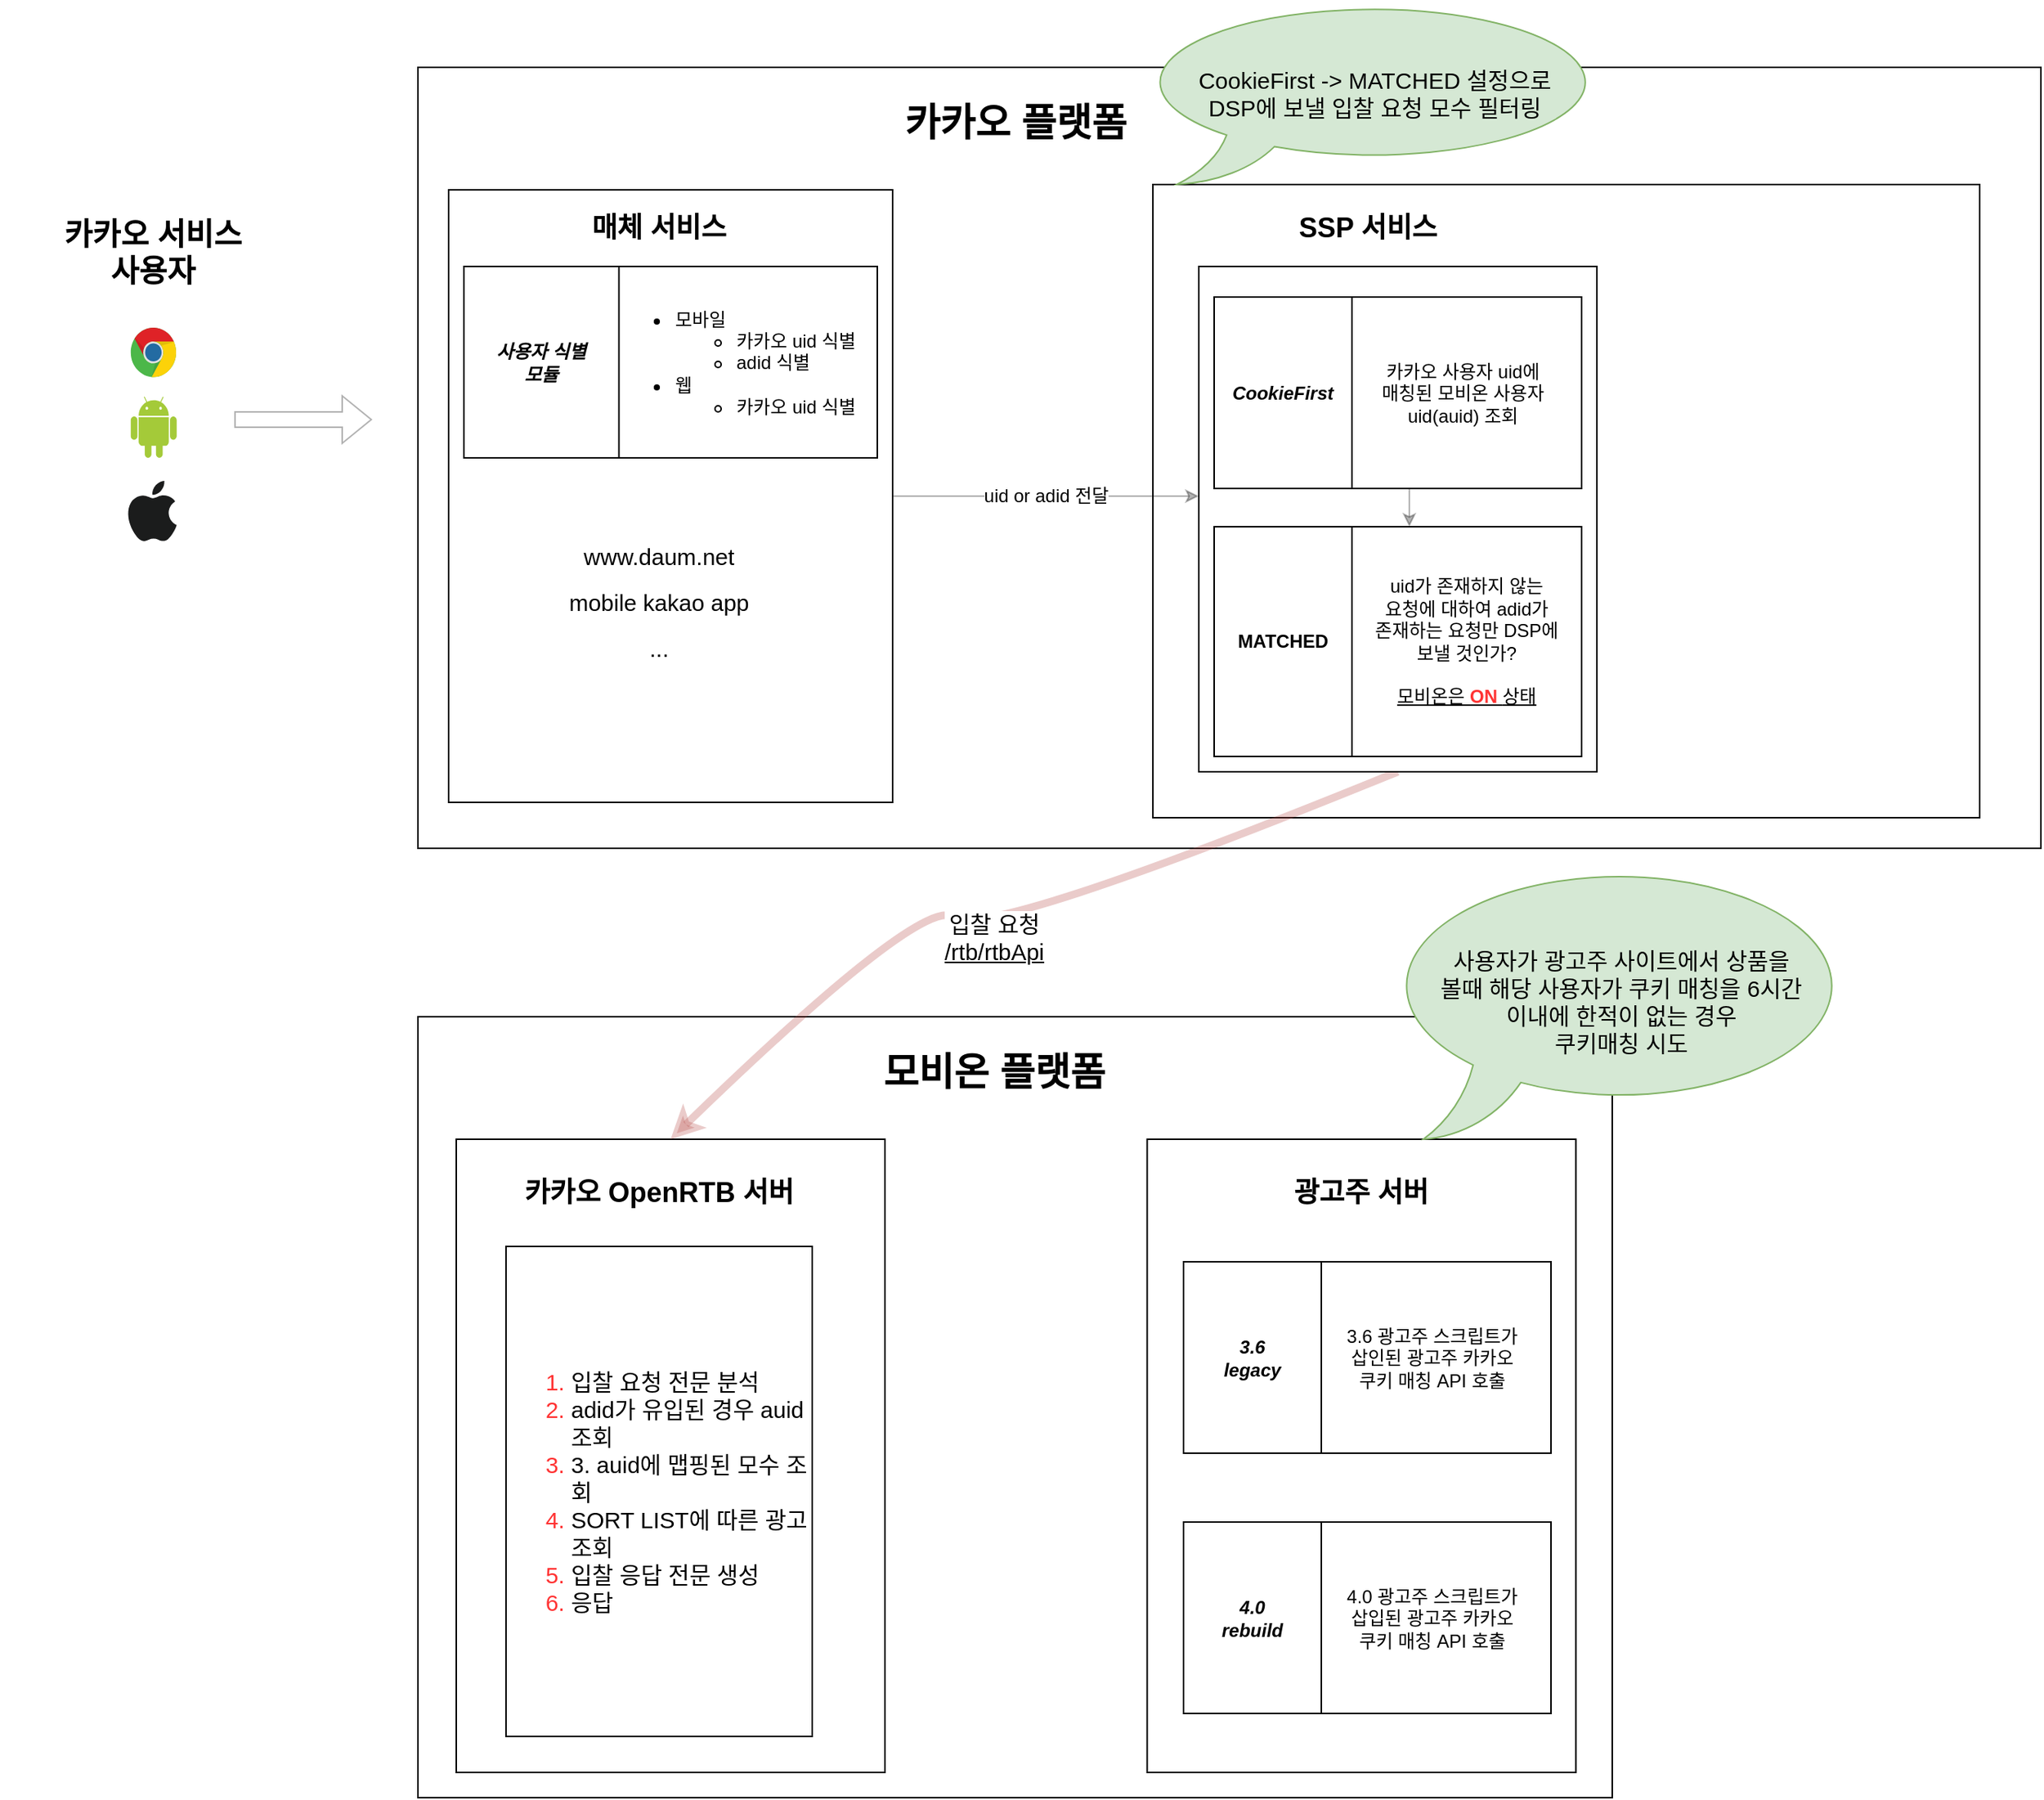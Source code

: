 <mxfile version="15.5.4" type="github">
  <diagram id="_dlns_Dd5ReVDMEz_RVe" name="Page-1">
    <mxGraphModel dx="1185" dy="699" grid="1" gridSize="10" guides="1" tooltips="1" connect="1" arrows="1" fold="1" page="1" pageScale="1" pageWidth="827" pageHeight="1169" math="0" shadow="0">
      <root>
        <mxCell id="0" />
        <mxCell id="1" parent="0" />
        <mxCell id="AgAntlIaIiCfEKC43YWO-29" value="" style="verticalLabelPosition=bottom;verticalAlign=top;html=1;shape=mxgraph.basic.rect;fillColor2=none;strokeWidth=1;size=20;indent=5;fontSize=12;" vertex="1" parent="1">
          <mxGeometry x="300" y="440" width="1060" height="510" as="geometry" />
        </mxCell>
        <mxCell id="AgAntlIaIiCfEKC43YWO-10" value="카카오 서비스&lt;br&gt;사용자" style="text;html=1;strokeColor=none;fillColor=none;align=center;verticalAlign=middle;whiteSpace=wrap;rounded=0;fontStyle=1;fontSize=20;" vertex="1" parent="1">
          <mxGeometry x="27.4" y="545" width="200" height="30" as="geometry" />
        </mxCell>
        <mxCell id="AgAntlIaIiCfEKC43YWO-13" value="" style="dashed=0;outlineConnect=0;html=1;align=center;labelPosition=center;verticalLabelPosition=bottom;verticalAlign=top;shape=mxgraph.weblogos.android;fillColor=#A4CA39;strokeColor=none" vertex="1" parent="1">
          <mxGeometry x="112.4" y="655" width="30" height="40" as="geometry" />
        </mxCell>
        <mxCell id="AgAntlIaIiCfEKC43YWO-14" value="" style="dashed=0;outlineConnect=0;html=1;align=center;labelPosition=center;verticalLabelPosition=bottom;verticalAlign=top;shape=mxgraph.weblogos.apple;fillColor=#1B1C1C;strokeColor=none" vertex="1" parent="1">
          <mxGeometry x="110" y="710" width="32.4" height="40" as="geometry" />
        </mxCell>
        <mxCell id="AgAntlIaIiCfEKC43YWO-15" value="" style="dashed=0;outlineConnect=0;html=1;align=center;labelPosition=center;verticalLabelPosition=bottom;verticalAlign=top;shape=mxgraph.weblogos.chrome" vertex="1" parent="1">
          <mxGeometry x="112.4" y="610" width="30" height="33" as="geometry" />
        </mxCell>
        <mxCell id="AgAntlIaIiCfEKC43YWO-23" value="" style="rounded=0;whiteSpace=wrap;html=1;fontSize=12;" vertex="1" parent="1">
          <mxGeometry x="320" y="520" width="290" height="400" as="geometry" />
        </mxCell>
        <mxCell id="AgAntlIaIiCfEKC43YWO-26" value="" style="shape=flexArrow;endArrow=classic;html=1;rounded=0;fontSize=12;opacity=30;" edge="1" parent="1">
          <mxGeometry width="50" height="50" relative="1" as="geometry">
            <mxPoint x="180" y="670" as="sourcePoint" />
            <mxPoint x="270" y="670" as="targetPoint" />
          </mxGeometry>
        </mxCell>
        <mxCell id="AgAntlIaIiCfEKC43YWO-28" value="" style="rounded=0;whiteSpace=wrap;html=1;fontSize=12;" vertex="1" parent="1">
          <mxGeometry x="780" y="516.5" width="540" height="413.5" as="geometry" />
        </mxCell>
        <mxCell id="AgAntlIaIiCfEKC43YWO-30" value="uid or adid 전달" style="endArrow=classic;html=1;rounded=0;fontSize=12;opacity=30;exitX=1;exitY=0.5;exitDx=0;exitDy=0;" edge="1" parent="1" source="AgAntlIaIiCfEKC43YWO-23">
          <mxGeometry width="50" height="50" relative="1" as="geometry">
            <mxPoint x="340" y="500" as="sourcePoint" />
            <mxPoint x="810" y="720" as="targetPoint" />
          </mxGeometry>
        </mxCell>
        <mxCell id="AgAntlIaIiCfEKC43YWO-33" value="SSP 서비스" style="text;html=1;strokeColor=none;fillColor=none;align=center;verticalAlign=middle;whiteSpace=wrap;rounded=0;fontSize=18;fontStyle=1" vertex="1" parent="1">
          <mxGeometry x="862.5" y="530" width="115" height="30" as="geometry" />
        </mxCell>
        <mxCell id="AgAntlIaIiCfEKC43YWO-50" value="매체 서비스" style="text;html=1;strokeColor=none;fillColor=none;align=center;verticalAlign=middle;whiteSpace=wrap;rounded=0;fontSize=18;fontStyle=1" vertex="1" parent="1">
          <mxGeometry x="400" y="530" width="115" height="30" as="geometry" />
        </mxCell>
        <mxCell id="AgAntlIaIiCfEKC43YWO-51" value="카카오 플랫폼" style="text;html=1;strokeColor=none;fillColor=none;align=center;verticalAlign=middle;whiteSpace=wrap;rounded=0;fontSize=25;fontStyle=1" vertex="1" parent="1">
          <mxGeometry x="603.75" y="460" width="172.5" height="30" as="geometry" />
        </mxCell>
        <mxCell id="AgAntlIaIiCfEKC43YWO-58" value="" style="group" vertex="1" connectable="0" parent="1">
          <mxGeometry x="330" y="570" width="270" height="125" as="geometry" />
        </mxCell>
        <mxCell id="AgAntlIaIiCfEKC43YWO-59" value="&lt;ul&gt;&lt;li&gt;모바일&lt;/li&gt;&lt;ul&gt;&lt;li&gt;카카오 uid 식별&lt;/li&gt;&lt;li&gt;adid 식별&lt;/li&gt;&lt;/ul&gt;&lt;li&gt;웹&lt;/li&gt;&lt;ul&gt;&lt;li&gt;카카오 uid 식별&lt;/li&gt;&lt;/ul&gt;&lt;/ul&gt;" style="rounded=0;whiteSpace=wrap;html=1;fontSize=12;align=left;" vertex="1" parent="AgAntlIaIiCfEKC43YWO-58">
          <mxGeometry x="95.625" width="174.375" height="125.0" as="geometry" />
        </mxCell>
        <mxCell id="AgAntlIaIiCfEKC43YWO-60" value="사용자 식별&lt;br&gt;모듈" style="rounded=0;whiteSpace=wrap;html=1;fontSize=12;fontStyle=3" vertex="1" parent="AgAntlIaIiCfEKC43YWO-58">
          <mxGeometry width="101.25" height="125.0" as="geometry" />
        </mxCell>
        <mxCell id="AgAntlIaIiCfEKC43YWO-61" value="&lt;font style=&quot;font-size: 15px&quot;&gt;www.daum.net&lt;br&gt;mobile kakao app&lt;br&gt;...&lt;br&gt;&lt;/font&gt;" style="text;html=1;strokeColor=none;fillColor=none;align=center;verticalAlign=middle;whiteSpace=wrap;rounded=0;fontSize=25;" vertex="1" parent="1">
          <mxGeometry x="385" y="770" width="145" height="30" as="geometry" />
        </mxCell>
        <mxCell id="AgAntlIaIiCfEKC43YWO-65" value="&lt;div&gt;&lt;span&gt;CookieFirst -&amp;gt; MATCHED 설정으로&lt;/span&gt;&lt;/div&gt;DSP에 보낼 입찰 요청 모수 필터링" style="whiteSpace=wrap;html=1;shape=mxgraph.basic.oval_callout;fontSize=15;align=center;fillColor=#d5e8d4;strokeColor=#82b366;" vertex="1" parent="1">
          <mxGeometry x="770" y="396.5" width="310" height="120" as="geometry" />
        </mxCell>
        <mxCell id="AgAntlIaIiCfEKC43YWO-66" value="" style="verticalLabelPosition=bottom;verticalAlign=top;html=1;shape=mxgraph.basic.rect;fillColor2=none;strokeWidth=1;size=20;indent=5;fontSize=12;" vertex="1" parent="1">
          <mxGeometry x="300" y="1060" width="780" height="510" as="geometry" />
        </mxCell>
        <mxCell id="AgAntlIaIiCfEKC43YWO-67" value="모비온 플랫폼" style="text;html=1;strokeColor=none;fillColor=none;align=center;verticalAlign=middle;whiteSpace=wrap;rounded=0;fontSize=25;fontStyle=1" vertex="1" parent="1">
          <mxGeometry x="590" y="1080" width="172.5" height="30" as="geometry" />
        </mxCell>
        <mxCell id="AgAntlIaIiCfEKC43YWO-68" value="" style="rounded=0;whiteSpace=wrap;html=1;fontSize=12;" vertex="1" parent="1">
          <mxGeometry x="325" y="1140" width="280" height="413.5" as="geometry" />
        </mxCell>
        <mxCell id="AgAntlIaIiCfEKC43YWO-69" value="카카오 OpenRTB 서버" style="text;html=1;strokeColor=none;fillColor=none;align=center;verticalAlign=middle;whiteSpace=wrap;rounded=0;fontSize=18;fontStyle=1" vertex="1" parent="1">
          <mxGeometry x="361.25" y="1160" width="192.5" height="30" as="geometry" />
        </mxCell>
        <mxCell id="AgAntlIaIiCfEKC43YWO-70" value="&lt;ol&gt;&lt;li&gt;&lt;font color=&quot;#000000&quot;&gt;입찰 요청 전문 분석&lt;/font&gt;&lt;/li&gt;&lt;li&gt;&lt;font color=&quot;#000000&quot;&gt;adid가 유입된 경우 auid 조회&lt;/font&gt;&lt;/li&gt;&lt;li&gt;&lt;font color=&quot;#000000&quot;&gt;3. auid에 맵핑된 모수 조회&lt;/font&gt;&lt;/li&gt;&lt;li&gt;&lt;font color=&quot;#000000&quot;&gt;SORT LIST에 따른 광고 조회&lt;/font&gt;&lt;/li&gt;&lt;li&gt;&lt;font color=&quot;#000000&quot;&gt;입찰 응답 전문 생성&lt;/font&gt;&lt;/li&gt;&lt;li&gt;&lt;font color=&quot;#000000&quot;&gt;응답&lt;/font&gt;&lt;/li&gt;&lt;/ol&gt;" style="rounded=0;whiteSpace=wrap;html=1;fontSize=15;fontColor=#FF3333;align=left;" vertex="1" parent="1">
          <mxGeometry x="357.5" y="1210" width="200" height="320" as="geometry" />
        </mxCell>
        <mxCell id="AgAntlIaIiCfEKC43YWO-71" value="" style="rounded=0;whiteSpace=wrap;html=1;fontSize=12;" vertex="1" parent="1">
          <mxGeometry x="776.25" y="1140" width="280" height="413.5" as="geometry" />
        </mxCell>
        <mxCell id="AgAntlIaIiCfEKC43YWO-72" value="광고주 서버" style="text;html=1;strokeColor=none;fillColor=none;align=center;verticalAlign=middle;whiteSpace=wrap;rounded=0;fontSize=18;fontStyle=1" vertex="1" parent="1">
          <mxGeometry x="836.25" y="1160" width="160" height="30" as="geometry" />
        </mxCell>
        <mxCell id="AgAntlIaIiCfEKC43YWO-73" value="" style="group" vertex="1" connectable="0" parent="1">
          <mxGeometry x="800" y="1220" width="240" height="125" as="geometry" />
        </mxCell>
        <mxCell id="AgAntlIaIiCfEKC43YWO-74" value="카카오 사용자 uid에&lt;br&gt;매칭된 모비온 사용자 uid(auid) 조회" style="rounded=0;whiteSpace=wrap;html=1;fontSize=12;" vertex="1" parent="AgAntlIaIiCfEKC43YWO-73">
          <mxGeometry x="85" width="155" height="125.0" as="geometry" />
        </mxCell>
        <mxCell id="AgAntlIaIiCfEKC43YWO-75" value="3.6&lt;br&gt;legacy" style="rounded=0;whiteSpace=wrap;html=1;fontSize=12;fontStyle=3" vertex="1" parent="AgAntlIaIiCfEKC43YWO-73">
          <mxGeometry width="90" height="125.0" as="geometry" />
        </mxCell>
        <mxCell id="AgAntlIaIiCfEKC43YWO-76" value="" style="group" vertex="1" connectable="0" parent="1">
          <mxGeometry x="800" y="1220" width="240" height="125" as="geometry" />
        </mxCell>
        <mxCell id="AgAntlIaIiCfEKC43YWO-77" value="3.6 광고주 스크립트가&lt;br&gt;삽인된 광고주 카카오&lt;br&gt;쿠키 매칭 API 호출" style="rounded=0;whiteSpace=wrap;html=1;fontSize=12;" vertex="1" parent="AgAntlIaIiCfEKC43YWO-76">
          <mxGeometry x="85" width="155" height="125.0" as="geometry" />
        </mxCell>
        <mxCell id="AgAntlIaIiCfEKC43YWO-78" value="3.6&lt;br&gt;legacy" style="rounded=0;whiteSpace=wrap;html=1;fontSize=12;fontStyle=3" vertex="1" parent="AgAntlIaIiCfEKC43YWO-76">
          <mxGeometry width="90" height="125.0" as="geometry" />
        </mxCell>
        <mxCell id="AgAntlIaIiCfEKC43YWO-79" value="" style="group" vertex="1" connectable="0" parent="1">
          <mxGeometry x="800" y="1390" width="240" height="125" as="geometry" />
        </mxCell>
        <mxCell id="AgAntlIaIiCfEKC43YWO-80" value="4.0 광고주 스크립트가&lt;br&gt;삽입된 광고주 카카오&lt;br&gt;쿠키 매칭 API 호출" style="rounded=0;whiteSpace=wrap;html=1;fontSize=12;" vertex="1" parent="AgAntlIaIiCfEKC43YWO-79">
          <mxGeometry x="85" width="155" height="125.0" as="geometry" />
        </mxCell>
        <mxCell id="AgAntlIaIiCfEKC43YWO-81" value="4.0&lt;br&gt;rebuild" style="rounded=0;whiteSpace=wrap;html=1;fontSize=12;fontStyle=3" vertex="1" parent="AgAntlIaIiCfEKC43YWO-79">
          <mxGeometry width="90" height="125.0" as="geometry" />
        </mxCell>
        <mxCell id="AgAntlIaIiCfEKC43YWO-82" value="입찰 요청&lt;br&gt;&lt;u&gt;/rtb/rtbApi&lt;/u&gt;" style="curved=1;endArrow=classic;html=1;rounded=0;fontSize=15;fontColor=#000000;opacity=30;entryX=0.5;entryY=0;entryDx=0;entryDy=0;exitX=0.5;exitY=1;exitDx=0;exitDy=0;fillColor=#f8cecc;strokeColor=#b85450;strokeWidth=5;" edge="1" parent="1" source="AgAntlIaIiCfEKC43YWO-84" target="AgAntlIaIiCfEKC43YWO-68">
          <mxGeometry width="50" height="50" relative="1" as="geometry">
            <mxPoint x="620" y="1010" as="sourcePoint" />
            <mxPoint x="670" y="960" as="targetPoint" />
            <Array as="points">
              <mxPoint x="670" y="1010" />
              <mxPoint x="630" y="980" />
            </Array>
          </mxGeometry>
        </mxCell>
        <mxCell id="AgAntlIaIiCfEKC43YWO-83" value="사용자가 광고주 사이트에서 상품을&lt;br&gt;볼때 해당 사용자가 쿠키 매칭을 6시간&lt;br&gt;이내에 한적이 없는 경우&lt;br&gt;쿠키매칭 시도&lt;div&gt;&lt;/div&gt;" style="whiteSpace=wrap;html=1;shape=mxgraph.basic.oval_callout;fontSize=15;align=center;fillColor=#d5e8d4;strokeColor=#82b366;" vertex="1" parent="1">
          <mxGeometry x="931" y="960" width="310" height="180" as="geometry" />
        </mxCell>
        <mxCell id="AgAntlIaIiCfEKC43YWO-86" value="" style="group" vertex="1" connectable="0" parent="1">
          <mxGeometry x="810" y="570" width="260" height="330" as="geometry" />
        </mxCell>
        <mxCell id="AgAntlIaIiCfEKC43YWO-84" value="" style="rounded=0;whiteSpace=wrap;html=1;fontSize=15;fontColor=#000000;align=left;" vertex="1" parent="AgAntlIaIiCfEKC43YWO-86">
          <mxGeometry width="260" height="330" as="geometry" />
        </mxCell>
        <mxCell id="AgAntlIaIiCfEKC43YWO-49" value="" style="endArrow=classic;html=1;rounded=0;fontSize=12;opacity=30;exitX=0.274;exitY=1;exitDx=0;exitDy=0;entryX=0.25;entryY=0;entryDx=0;entryDy=0;exitPerimeter=0;" edge="1" parent="AgAntlIaIiCfEKC43YWO-86" source="AgAntlIaIiCfEKC43YWO-32">
          <mxGeometry width="50" height="50" relative="1" as="geometry">
            <mxPoint x="240" y="253" as="sourcePoint" />
            <mxPoint x="137.5" y="170" as="targetPoint" />
          </mxGeometry>
        </mxCell>
        <mxCell id="AgAntlIaIiCfEKC43YWO-44" value="" style="group" vertex="1" connectable="0" parent="AgAntlIaIiCfEKC43YWO-86">
          <mxGeometry x="10" y="20" width="240" height="125" as="geometry" />
        </mxCell>
        <mxCell id="AgAntlIaIiCfEKC43YWO-32" value="카카오 사용자 uid에&lt;br&gt;매칭된 모비온 사용자 uid(auid) 조회" style="rounded=0;whiteSpace=wrap;html=1;fontSize=12;" vertex="1" parent="AgAntlIaIiCfEKC43YWO-44">
          <mxGeometry x="85" width="155" height="125.0" as="geometry" />
        </mxCell>
        <mxCell id="AgAntlIaIiCfEKC43YWO-43" value="CookieFirst" style="rounded=0;whiteSpace=wrap;html=1;fontSize=12;fontStyle=3" vertex="1" parent="AgAntlIaIiCfEKC43YWO-44">
          <mxGeometry width="90" height="125.0" as="geometry" />
        </mxCell>
        <mxCell id="AgAntlIaIiCfEKC43YWO-46" value="" style="group" vertex="1" connectable="0" parent="AgAntlIaIiCfEKC43YWO-86">
          <mxGeometry x="10" y="170" width="240" height="150" as="geometry" />
        </mxCell>
        <mxCell id="AgAntlIaIiCfEKC43YWO-35" value="uid가 존재하지 않는 &lt;br&gt;요청에 대하여 adid가 &lt;br&gt;존재하는 요청만 DSP에&lt;br&gt;보낼 것인가?&lt;br&gt;&lt;br&gt;&lt;u&gt;모비온은 &lt;b&gt;&lt;font color=&quot;#ff3333&quot;&gt;ON&lt;/font&gt; &lt;/b&gt;상태&lt;/u&gt;" style="rounded=0;whiteSpace=wrap;html=1;fontSize=12;" vertex="1" parent="AgAntlIaIiCfEKC43YWO-46">
          <mxGeometry x="90" width="150" height="150" as="geometry" />
        </mxCell>
        <mxCell id="AgAntlIaIiCfEKC43YWO-45" value="MATCHED" style="rounded=0;whiteSpace=wrap;html=1;fontSize=12;fontStyle=1" vertex="1" parent="AgAntlIaIiCfEKC43YWO-46">
          <mxGeometry width="90" height="150" as="geometry" />
        </mxCell>
        <mxCell id="AgAntlIaIiCfEKC43YWO-87" value="" style="group" vertex="1" connectable="0" parent="1">
          <mxGeometry x="330" y="570" width="270" height="125" as="geometry" />
        </mxCell>
        <mxCell id="AgAntlIaIiCfEKC43YWO-88" value="&lt;ul&gt;&lt;li&gt;모바일&lt;/li&gt;&lt;ul&gt;&lt;li&gt;카카오 uid 식별&lt;/li&gt;&lt;li&gt;adid 식별&lt;/li&gt;&lt;/ul&gt;&lt;li&gt;웹&lt;/li&gt;&lt;ul&gt;&lt;li&gt;카카오 uid 식별&lt;/li&gt;&lt;/ul&gt;&lt;/ul&gt;" style="rounded=0;whiteSpace=wrap;html=1;fontSize=12;align=left;" vertex="1" parent="AgAntlIaIiCfEKC43YWO-87">
          <mxGeometry x="95.625" width="174.375" height="125.0" as="geometry" />
        </mxCell>
        <mxCell id="AgAntlIaIiCfEKC43YWO-89" value="사용자 식별&lt;br&gt;모듈" style="rounded=0;whiteSpace=wrap;html=1;fontSize=12;fontStyle=3" vertex="1" parent="AgAntlIaIiCfEKC43YWO-87">
          <mxGeometry width="101.25" height="125.0" as="geometry" />
        </mxCell>
      </root>
    </mxGraphModel>
  </diagram>
</mxfile>
